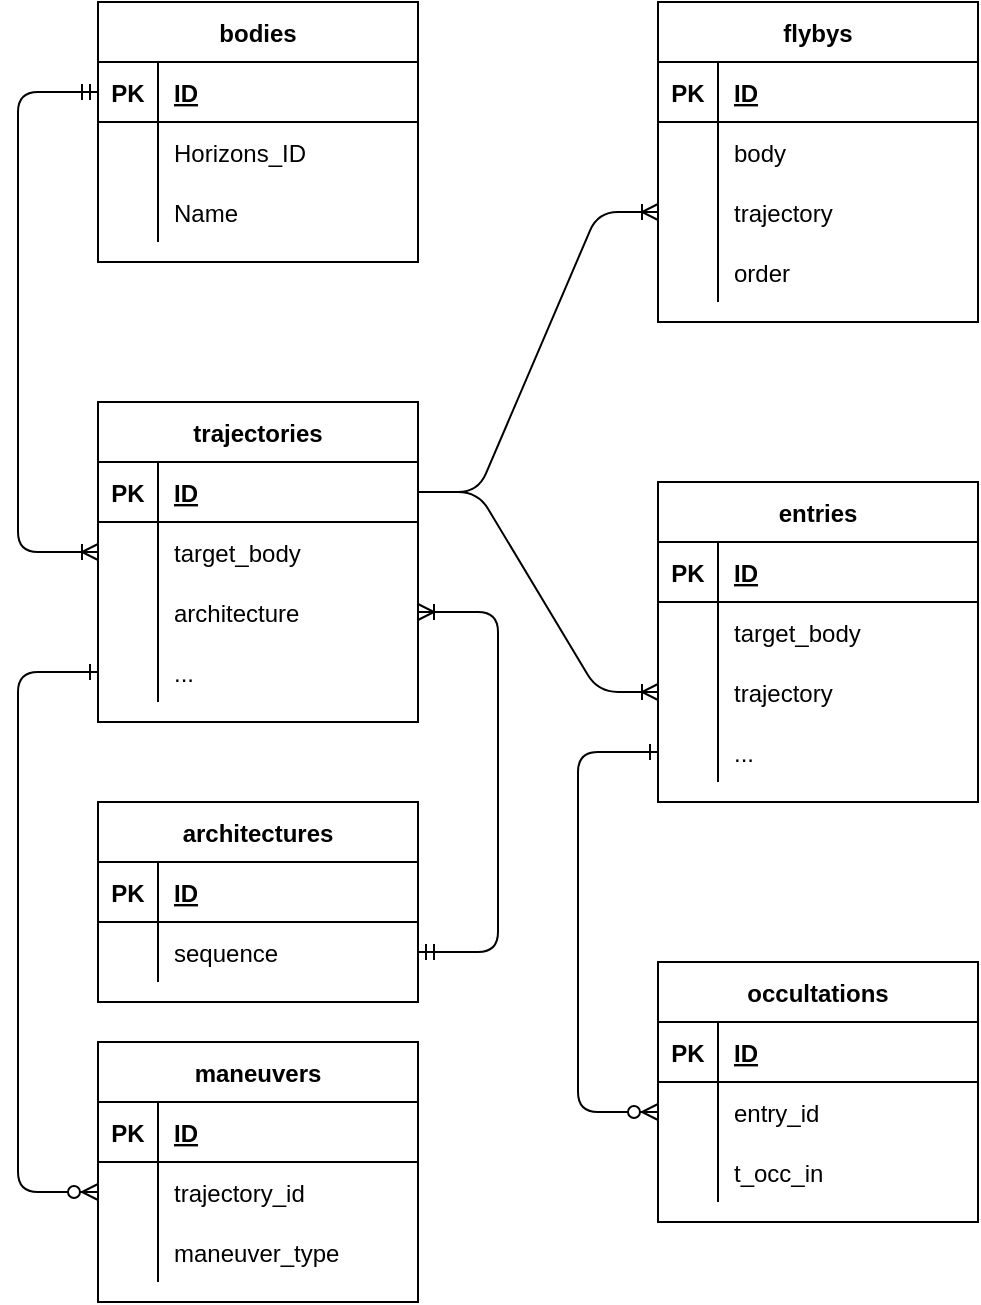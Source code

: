 <mxfile version="13.4.4" type="device"><diagram id="YuvORgmKi5Iik_5La3zb" name="Page-1"><mxGraphModel dx="1106" dy="1020" grid="1" gridSize="10" guides="1" tooltips="1" connect="1" arrows="1" fold="1" page="1" pageScale="1" pageWidth="1100" pageHeight="850" math="0" shadow="0"><root><mxCell id="0"/><mxCell id="1" parent="0"/><mxCell id="1QWpHU3hOaTGSy0GnQoz-41" value="" style="edgeStyle=entityRelationEdgeStyle;fontSize=12;html=1;endArrow=ERoneToMany;exitX=1;exitY=0.5;exitDx=0;exitDy=0;entryX=0;entryY=0.5;entryDx=0;entryDy=0;" parent="1" source="1QWpHU3hOaTGSy0GnQoz-15" target="1QWpHU3hOaTGSy0GnQoz-8" edge="1"><mxGeometry width="100" height="100" relative="1" as="geometry"><mxPoint x="540" y="570" as="sourcePoint"/><mxPoint x="640" y="470" as="targetPoint"/></mxGeometry></mxCell><mxCell id="1QWpHU3hOaTGSy0GnQoz-42" value="bodies" style="shape=table;startSize=30;container=1;collapsible=1;childLayout=tableLayout;fixedRows=1;rowLines=0;fontStyle=1;align=center;resizeLast=1;" parent="1" vertex="1"><mxGeometry x="160" y="40" width="160" height="130" as="geometry"/></mxCell><mxCell id="1QWpHU3hOaTGSy0GnQoz-43" value="" style="shape=partialRectangle;collapsible=0;dropTarget=0;pointerEvents=0;fillColor=none;top=0;left=0;bottom=1;right=0;points=[[0,0.5],[1,0.5]];portConstraint=eastwest;" parent="1QWpHU3hOaTGSy0GnQoz-42" vertex="1"><mxGeometry y="30" width="160" height="30" as="geometry"/></mxCell><mxCell id="1QWpHU3hOaTGSy0GnQoz-44" value="PK" style="shape=partialRectangle;connectable=0;fillColor=none;top=0;left=0;bottom=0;right=0;fontStyle=1;overflow=hidden;" parent="1QWpHU3hOaTGSy0GnQoz-43" vertex="1"><mxGeometry width="30" height="30" as="geometry"/></mxCell><mxCell id="1QWpHU3hOaTGSy0GnQoz-45" value="ID" style="shape=partialRectangle;connectable=0;fillColor=none;top=0;left=0;bottom=0;right=0;align=left;spacingLeft=6;fontStyle=5;overflow=hidden;" parent="1QWpHU3hOaTGSy0GnQoz-43" vertex="1"><mxGeometry x="30" width="130" height="30" as="geometry"/></mxCell><mxCell id="1QWpHU3hOaTGSy0GnQoz-46" value="" style="shape=partialRectangle;collapsible=0;dropTarget=0;pointerEvents=0;fillColor=none;top=0;left=0;bottom=0;right=0;points=[[0,0.5],[1,0.5]];portConstraint=eastwest;" parent="1QWpHU3hOaTGSy0GnQoz-42" vertex="1"><mxGeometry y="60" width="160" height="30" as="geometry"/></mxCell><mxCell id="1QWpHU3hOaTGSy0GnQoz-47" value="" style="shape=partialRectangle;connectable=0;fillColor=none;top=0;left=0;bottom=0;right=0;editable=1;overflow=hidden;" parent="1QWpHU3hOaTGSy0GnQoz-46" vertex="1"><mxGeometry width="30" height="30" as="geometry"/></mxCell><mxCell id="1QWpHU3hOaTGSy0GnQoz-48" value="Horizons_ID" style="shape=partialRectangle;connectable=0;fillColor=none;top=0;left=0;bottom=0;right=0;align=left;spacingLeft=6;overflow=hidden;" parent="1QWpHU3hOaTGSy0GnQoz-46" vertex="1"><mxGeometry x="30" width="130" height="30" as="geometry"/></mxCell><mxCell id="1QWpHU3hOaTGSy0GnQoz-49" value="" style="shape=partialRectangle;collapsible=0;dropTarget=0;pointerEvents=0;fillColor=none;top=0;left=0;bottom=0;right=0;points=[[0,0.5],[1,0.5]];portConstraint=eastwest;" parent="1QWpHU3hOaTGSy0GnQoz-42" vertex="1"><mxGeometry y="90" width="160" height="30" as="geometry"/></mxCell><mxCell id="1QWpHU3hOaTGSy0GnQoz-50" value="" style="shape=partialRectangle;connectable=0;fillColor=none;top=0;left=0;bottom=0;right=0;editable=1;overflow=hidden;" parent="1QWpHU3hOaTGSy0GnQoz-49" vertex="1"><mxGeometry width="30" height="30" as="geometry"/></mxCell><mxCell id="1QWpHU3hOaTGSy0GnQoz-51" value="Name" style="shape=partialRectangle;connectable=0;fillColor=none;top=0;left=0;bottom=0;right=0;align=left;spacingLeft=6;overflow=hidden;" parent="1QWpHU3hOaTGSy0GnQoz-49" vertex="1"><mxGeometry x="30" width="130" height="30" as="geometry"/></mxCell><mxCell id="1QWpHU3hOaTGSy0GnQoz-71" value="" style="edgeStyle=entityRelationEdgeStyle;fontSize=12;html=1;endArrow=ERoneToMany;entryX=0;entryY=0.5;entryDx=0;entryDy=0;exitX=1;exitY=0.5;exitDx=0;exitDy=0;" parent="1" source="1QWpHU3hOaTGSy0GnQoz-15" target="1QWpHU3hOaTGSy0GnQoz-64" edge="1"><mxGeometry width="100" height="100" relative="1" as="geometry"><mxPoint x="510" y="330" as="sourcePoint"/><mxPoint x="610" y="230" as="targetPoint"/></mxGeometry></mxCell><mxCell id="1QWpHU3hOaTGSy0GnQoz-72" value="" style="edgeStyle=orthogonalEdgeStyle;fontSize=12;html=1;endArrow=ERoneToMany;startArrow=ERmandOne;exitX=1;exitY=0.5;exitDx=0;exitDy=0;entryX=1;entryY=0.5;entryDx=0;entryDy=0;" parent="1" source="1QWpHU3hOaTGSy0GnQoz-31" target="1QWpHU3hOaTGSy0GnQoz-21" edge="1"><mxGeometry width="100" height="100" relative="1" as="geometry"><mxPoint x="460" y="330" as="sourcePoint"/><mxPoint x="560" y="230" as="targetPoint"/><Array as="points"><mxPoint x="360" y="515"/><mxPoint x="360" y="345"/></Array></mxGeometry></mxCell><mxCell id="1QWpHU3hOaTGSy0GnQoz-73" value="" style="edgeStyle=orthogonalEdgeStyle;fontSize=12;html=1;endArrow=ERoneToMany;startArrow=ERmandOne;exitX=0;exitY=0.5;exitDx=0;exitDy=0;entryX=0;entryY=0.5;entryDx=0;entryDy=0;" parent="1" source="1QWpHU3hOaTGSy0GnQoz-43" target="1QWpHU3hOaTGSy0GnQoz-18" edge="1"><mxGeometry width="100" height="100" relative="1" as="geometry"><mxPoint x="60" y="160" as="sourcePoint"/><mxPoint x="60" y="330" as="targetPoint"/><Array as="points"><mxPoint x="120" y="85"/><mxPoint x="120" y="315"/></Array></mxGeometry></mxCell><mxCell id="1QWpHU3hOaTGSy0GnQoz-57" value="flybys" style="shape=table;startSize=30;container=1;collapsible=1;childLayout=tableLayout;fixedRows=1;rowLines=0;fontStyle=1;align=center;resizeLast=1;" parent="1" vertex="1"><mxGeometry x="440" y="40" width="160" height="160" as="geometry"/></mxCell><mxCell id="1QWpHU3hOaTGSy0GnQoz-58" value="" style="shape=partialRectangle;collapsible=0;dropTarget=0;pointerEvents=0;fillColor=none;top=0;left=0;bottom=1;right=0;points=[[0,0.5],[1,0.5]];portConstraint=eastwest;" parent="1QWpHU3hOaTGSy0GnQoz-57" vertex="1"><mxGeometry y="30" width="160" height="30" as="geometry"/></mxCell><mxCell id="1QWpHU3hOaTGSy0GnQoz-59" value="PK" style="shape=partialRectangle;connectable=0;fillColor=none;top=0;left=0;bottom=0;right=0;fontStyle=1;overflow=hidden;" parent="1QWpHU3hOaTGSy0GnQoz-58" vertex="1"><mxGeometry width="30" height="30" as="geometry"/></mxCell><mxCell id="1QWpHU3hOaTGSy0GnQoz-60" value="ID" style="shape=partialRectangle;connectable=0;fillColor=none;top=0;left=0;bottom=0;right=0;align=left;spacingLeft=6;fontStyle=5;overflow=hidden;" parent="1QWpHU3hOaTGSy0GnQoz-58" vertex="1"><mxGeometry x="30" width="130" height="30" as="geometry"/></mxCell><mxCell id="1QWpHU3hOaTGSy0GnQoz-61" value="" style="shape=partialRectangle;collapsible=0;dropTarget=0;pointerEvents=0;fillColor=none;top=0;left=0;bottom=0;right=0;points=[[0,0.5],[1,0.5]];portConstraint=eastwest;" parent="1QWpHU3hOaTGSy0GnQoz-57" vertex="1"><mxGeometry y="60" width="160" height="30" as="geometry"/></mxCell><mxCell id="1QWpHU3hOaTGSy0GnQoz-62" value="" style="shape=partialRectangle;connectable=0;fillColor=none;top=0;left=0;bottom=0;right=0;editable=1;overflow=hidden;" parent="1QWpHU3hOaTGSy0GnQoz-61" vertex="1"><mxGeometry width="30" height="30" as="geometry"/></mxCell><mxCell id="1QWpHU3hOaTGSy0GnQoz-63" value="body" style="shape=partialRectangle;connectable=0;fillColor=none;top=0;left=0;bottom=0;right=0;align=left;spacingLeft=6;overflow=hidden;" parent="1QWpHU3hOaTGSy0GnQoz-61" vertex="1"><mxGeometry x="30" width="130" height="30" as="geometry"/></mxCell><mxCell id="1QWpHU3hOaTGSy0GnQoz-64" value="" style="shape=partialRectangle;collapsible=0;dropTarget=0;pointerEvents=0;fillColor=none;top=0;left=0;bottom=0;right=0;points=[[0,0.5],[1,0.5]];portConstraint=eastwest;" parent="1QWpHU3hOaTGSy0GnQoz-57" vertex="1"><mxGeometry y="90" width="160" height="30" as="geometry"/></mxCell><mxCell id="1QWpHU3hOaTGSy0GnQoz-65" value="" style="shape=partialRectangle;connectable=0;fillColor=none;top=0;left=0;bottom=0;right=0;editable=1;overflow=hidden;" parent="1QWpHU3hOaTGSy0GnQoz-64" vertex="1"><mxGeometry width="30" height="30" as="geometry"/></mxCell><mxCell id="1QWpHU3hOaTGSy0GnQoz-66" value="trajectory" style="shape=partialRectangle;connectable=0;fillColor=none;top=0;left=0;bottom=0;right=0;align=left;spacingLeft=6;overflow=hidden;" parent="1QWpHU3hOaTGSy0GnQoz-64" vertex="1"><mxGeometry x="30" width="130" height="30" as="geometry"/></mxCell><mxCell id="1QWpHU3hOaTGSy0GnQoz-67" value="" style="shape=partialRectangle;collapsible=0;dropTarget=0;pointerEvents=0;fillColor=none;top=0;left=0;bottom=0;right=0;points=[[0,0.5],[1,0.5]];portConstraint=eastwest;" parent="1QWpHU3hOaTGSy0GnQoz-57" vertex="1"><mxGeometry y="120" width="160" height="30" as="geometry"/></mxCell><mxCell id="1QWpHU3hOaTGSy0GnQoz-68" value="" style="shape=partialRectangle;connectable=0;fillColor=none;top=0;left=0;bottom=0;right=0;editable=1;overflow=hidden;" parent="1QWpHU3hOaTGSy0GnQoz-67" vertex="1"><mxGeometry width="30" height="30" as="geometry"/></mxCell><mxCell id="1QWpHU3hOaTGSy0GnQoz-69" value="order" style="shape=partialRectangle;connectable=0;fillColor=none;top=0;left=0;bottom=0;right=0;align=left;spacingLeft=6;overflow=hidden;" parent="1QWpHU3hOaTGSy0GnQoz-67" vertex="1"><mxGeometry x="30" width="130" height="30" as="geometry"/></mxCell><mxCell id="1QWpHU3hOaTGSy0GnQoz-1" value="entries" style="shape=table;startSize=30;container=1;collapsible=1;childLayout=tableLayout;fixedRows=1;rowLines=0;fontStyle=1;align=center;resizeLast=1;" parent="1" vertex="1"><mxGeometry x="440" y="280" width="160" height="160" as="geometry"/></mxCell><mxCell id="1QWpHU3hOaTGSy0GnQoz-2" value="" style="shape=partialRectangle;collapsible=0;dropTarget=0;pointerEvents=0;fillColor=none;top=0;left=0;bottom=1;right=0;points=[[0,0.5],[1,0.5]];portConstraint=eastwest;" parent="1QWpHU3hOaTGSy0GnQoz-1" vertex="1"><mxGeometry y="30" width="160" height="30" as="geometry"/></mxCell><mxCell id="1QWpHU3hOaTGSy0GnQoz-3" value="PK" style="shape=partialRectangle;connectable=0;fillColor=none;top=0;left=0;bottom=0;right=0;fontStyle=1;overflow=hidden;" parent="1QWpHU3hOaTGSy0GnQoz-2" vertex="1"><mxGeometry width="30" height="30" as="geometry"/></mxCell><mxCell id="1QWpHU3hOaTGSy0GnQoz-4" value="ID" style="shape=partialRectangle;connectable=0;fillColor=none;top=0;left=0;bottom=0;right=0;align=left;spacingLeft=6;fontStyle=5;overflow=hidden;" parent="1QWpHU3hOaTGSy0GnQoz-2" vertex="1"><mxGeometry x="30" width="130" height="30" as="geometry"/></mxCell><mxCell id="1QWpHU3hOaTGSy0GnQoz-5" value="" style="shape=partialRectangle;collapsible=0;dropTarget=0;pointerEvents=0;fillColor=none;top=0;left=0;bottom=0;right=0;points=[[0,0.5],[1,0.5]];portConstraint=eastwest;" parent="1QWpHU3hOaTGSy0GnQoz-1" vertex="1"><mxGeometry y="60" width="160" height="30" as="geometry"/></mxCell><mxCell id="1QWpHU3hOaTGSy0GnQoz-6" value="" style="shape=partialRectangle;connectable=0;fillColor=none;top=0;left=0;bottom=0;right=0;editable=1;overflow=hidden;" parent="1QWpHU3hOaTGSy0GnQoz-5" vertex="1"><mxGeometry width="30" height="30" as="geometry"/></mxCell><mxCell id="1QWpHU3hOaTGSy0GnQoz-7" value="target_body" style="shape=partialRectangle;connectable=0;fillColor=none;top=0;left=0;bottom=0;right=0;align=left;spacingLeft=6;overflow=hidden;" parent="1QWpHU3hOaTGSy0GnQoz-5" vertex="1"><mxGeometry x="30" width="130" height="30" as="geometry"/></mxCell><mxCell id="1QWpHU3hOaTGSy0GnQoz-8" value="" style="shape=partialRectangle;collapsible=0;dropTarget=0;pointerEvents=0;fillColor=none;top=0;left=0;bottom=0;right=0;points=[[0,0.5],[1,0.5]];portConstraint=eastwest;" parent="1QWpHU3hOaTGSy0GnQoz-1" vertex="1"><mxGeometry y="90" width="160" height="30" as="geometry"/></mxCell><mxCell id="1QWpHU3hOaTGSy0GnQoz-9" value="" style="shape=partialRectangle;connectable=0;fillColor=none;top=0;left=0;bottom=0;right=0;editable=1;overflow=hidden;" parent="1QWpHU3hOaTGSy0GnQoz-8" vertex="1"><mxGeometry width="30" height="30" as="geometry"/></mxCell><mxCell id="1QWpHU3hOaTGSy0GnQoz-10" value="trajectory" style="shape=partialRectangle;connectable=0;fillColor=none;top=0;left=0;bottom=0;right=0;align=left;spacingLeft=6;overflow=hidden;" parent="1QWpHU3hOaTGSy0GnQoz-8" vertex="1"><mxGeometry x="30" width="130" height="30" as="geometry"/></mxCell><mxCell id="1QWpHU3hOaTGSy0GnQoz-11" value="" style="shape=partialRectangle;collapsible=0;dropTarget=0;pointerEvents=0;fillColor=none;top=0;left=0;bottom=0;right=0;points=[[0,0.5],[1,0.5]];portConstraint=eastwest;" parent="1QWpHU3hOaTGSy0GnQoz-1" vertex="1"><mxGeometry y="120" width="160" height="30" as="geometry"/></mxCell><mxCell id="1QWpHU3hOaTGSy0GnQoz-12" value="" style="shape=partialRectangle;connectable=0;fillColor=none;top=0;left=0;bottom=0;right=0;editable=1;overflow=hidden;" parent="1QWpHU3hOaTGSy0GnQoz-11" vertex="1"><mxGeometry width="30" height="30" as="geometry"/></mxCell><mxCell id="1QWpHU3hOaTGSy0GnQoz-13" value="..." style="shape=partialRectangle;connectable=0;fillColor=none;top=0;left=0;bottom=0;right=0;align=left;spacingLeft=6;overflow=hidden;" parent="1QWpHU3hOaTGSy0GnQoz-11" vertex="1"><mxGeometry x="30" width="130" height="30" as="geometry"/></mxCell><mxCell id="1QWpHU3hOaTGSy0GnQoz-14" value="trajectories" style="shape=table;startSize=30;container=1;collapsible=1;childLayout=tableLayout;fixedRows=1;rowLines=0;fontStyle=1;align=center;resizeLast=1;" parent="1" vertex="1"><mxGeometry x="160" y="240" width="160" height="160" as="geometry"/></mxCell><mxCell id="1QWpHU3hOaTGSy0GnQoz-15" value="" style="shape=partialRectangle;collapsible=0;dropTarget=0;pointerEvents=0;fillColor=none;top=0;left=0;bottom=1;right=0;points=[[0,0.5],[1,0.5]];portConstraint=eastwest;" parent="1QWpHU3hOaTGSy0GnQoz-14" vertex="1"><mxGeometry y="30" width="160" height="30" as="geometry"/></mxCell><mxCell id="1QWpHU3hOaTGSy0GnQoz-16" value="PK" style="shape=partialRectangle;connectable=0;fillColor=none;top=0;left=0;bottom=0;right=0;fontStyle=1;overflow=hidden;" parent="1QWpHU3hOaTGSy0GnQoz-15" vertex="1"><mxGeometry width="30" height="30" as="geometry"/></mxCell><mxCell id="1QWpHU3hOaTGSy0GnQoz-17" value="ID" style="shape=partialRectangle;connectable=0;fillColor=none;top=0;left=0;bottom=0;right=0;align=left;spacingLeft=6;fontStyle=5;overflow=hidden;" parent="1QWpHU3hOaTGSy0GnQoz-15" vertex="1"><mxGeometry x="30" width="130" height="30" as="geometry"/></mxCell><mxCell id="1QWpHU3hOaTGSy0GnQoz-18" value="" style="shape=partialRectangle;collapsible=0;dropTarget=0;pointerEvents=0;fillColor=none;top=0;left=0;bottom=0;right=0;points=[[0,0.5],[1,0.5]];portConstraint=eastwest;" parent="1QWpHU3hOaTGSy0GnQoz-14" vertex="1"><mxGeometry y="60" width="160" height="30" as="geometry"/></mxCell><mxCell id="1QWpHU3hOaTGSy0GnQoz-19" value="" style="shape=partialRectangle;connectable=0;fillColor=none;top=0;left=0;bottom=0;right=0;editable=1;overflow=hidden;" parent="1QWpHU3hOaTGSy0GnQoz-18" vertex="1"><mxGeometry width="30" height="30" as="geometry"/></mxCell><mxCell id="1QWpHU3hOaTGSy0GnQoz-20" value="target_body" style="shape=partialRectangle;connectable=0;fillColor=none;top=0;left=0;bottom=0;right=0;align=left;spacingLeft=6;overflow=hidden;" parent="1QWpHU3hOaTGSy0GnQoz-18" vertex="1"><mxGeometry x="30" width="130" height="30" as="geometry"/></mxCell><mxCell id="1QWpHU3hOaTGSy0GnQoz-21" value="" style="shape=partialRectangle;collapsible=0;dropTarget=0;pointerEvents=0;fillColor=none;top=0;left=0;bottom=0;right=0;points=[[0,0.5],[1,0.5]];portConstraint=eastwest;" parent="1QWpHU3hOaTGSy0GnQoz-14" vertex="1"><mxGeometry y="90" width="160" height="30" as="geometry"/></mxCell><mxCell id="1QWpHU3hOaTGSy0GnQoz-22" value="" style="shape=partialRectangle;connectable=0;fillColor=none;top=0;left=0;bottom=0;right=0;editable=1;overflow=hidden;" parent="1QWpHU3hOaTGSy0GnQoz-21" vertex="1"><mxGeometry width="30" height="30" as="geometry"/></mxCell><mxCell id="1QWpHU3hOaTGSy0GnQoz-23" value="architecture" style="shape=partialRectangle;connectable=0;fillColor=none;top=0;left=0;bottom=0;right=0;align=left;spacingLeft=6;overflow=hidden;" parent="1QWpHU3hOaTGSy0GnQoz-21" vertex="1"><mxGeometry x="30" width="130" height="30" as="geometry"/></mxCell><mxCell id="1QWpHU3hOaTGSy0GnQoz-24" value="" style="shape=partialRectangle;collapsible=0;dropTarget=0;pointerEvents=0;fillColor=none;top=0;left=0;bottom=0;right=0;points=[[0,0.5],[1,0.5]];portConstraint=eastwest;" parent="1QWpHU3hOaTGSy0GnQoz-14" vertex="1"><mxGeometry y="120" width="160" height="30" as="geometry"/></mxCell><mxCell id="1QWpHU3hOaTGSy0GnQoz-25" value="" style="shape=partialRectangle;connectable=0;fillColor=none;top=0;left=0;bottom=0;right=0;editable=1;overflow=hidden;" parent="1QWpHU3hOaTGSy0GnQoz-24" vertex="1"><mxGeometry width="30" height="30" as="geometry"/></mxCell><mxCell id="1QWpHU3hOaTGSy0GnQoz-26" value="..." style="shape=partialRectangle;connectable=0;fillColor=none;top=0;left=0;bottom=0;right=0;align=left;spacingLeft=6;overflow=hidden;" parent="1QWpHU3hOaTGSy0GnQoz-24" vertex="1"><mxGeometry x="30" width="130" height="30" as="geometry"/></mxCell><mxCell id="1QWpHU3hOaTGSy0GnQoz-27" value="architectures" style="shape=table;startSize=30;container=1;collapsible=1;childLayout=tableLayout;fixedRows=1;rowLines=0;fontStyle=1;align=center;resizeLast=1;" parent="1" vertex="1"><mxGeometry x="160" y="440" width="160" height="100" as="geometry"/></mxCell><mxCell id="1QWpHU3hOaTGSy0GnQoz-28" value="" style="shape=partialRectangle;collapsible=0;dropTarget=0;pointerEvents=0;fillColor=none;top=0;left=0;bottom=1;right=0;points=[[0,0.5],[1,0.5]];portConstraint=eastwest;" parent="1QWpHU3hOaTGSy0GnQoz-27" vertex="1"><mxGeometry y="30" width="160" height="30" as="geometry"/></mxCell><mxCell id="1QWpHU3hOaTGSy0GnQoz-29" value="PK" style="shape=partialRectangle;connectable=0;fillColor=none;top=0;left=0;bottom=0;right=0;fontStyle=1;overflow=hidden;" parent="1QWpHU3hOaTGSy0GnQoz-28" vertex="1"><mxGeometry width="30" height="30" as="geometry"/></mxCell><mxCell id="1QWpHU3hOaTGSy0GnQoz-30" value="ID" style="shape=partialRectangle;connectable=0;fillColor=none;top=0;left=0;bottom=0;right=0;align=left;spacingLeft=6;fontStyle=5;overflow=hidden;" parent="1QWpHU3hOaTGSy0GnQoz-28" vertex="1"><mxGeometry x="30" width="130" height="30" as="geometry"/></mxCell><mxCell id="1QWpHU3hOaTGSy0GnQoz-31" value="" style="shape=partialRectangle;collapsible=0;dropTarget=0;pointerEvents=0;fillColor=none;top=0;left=0;bottom=0;right=0;points=[[0,0.5],[1,0.5]];portConstraint=eastwest;" parent="1QWpHU3hOaTGSy0GnQoz-27" vertex="1"><mxGeometry y="60" width="160" height="30" as="geometry"/></mxCell><mxCell id="1QWpHU3hOaTGSy0GnQoz-32" value="" style="shape=partialRectangle;connectable=0;fillColor=none;top=0;left=0;bottom=0;right=0;editable=1;overflow=hidden;" parent="1QWpHU3hOaTGSy0GnQoz-31" vertex="1"><mxGeometry width="30" height="30" as="geometry"/></mxCell><mxCell id="1QWpHU3hOaTGSy0GnQoz-33" value="sequence" style="shape=partialRectangle;connectable=0;fillColor=none;top=0;left=0;bottom=0;right=0;align=left;spacingLeft=6;overflow=hidden;" parent="1QWpHU3hOaTGSy0GnQoz-31" vertex="1"><mxGeometry x="30" width="130" height="30" as="geometry"/></mxCell><mxCell id="o-nT5kkkl6c55pGKOlsr-1" value="maneuvers" style="shape=table;startSize=30;container=1;collapsible=1;childLayout=tableLayout;fixedRows=1;rowLines=0;fontStyle=1;align=center;resizeLast=1;" vertex="1" parent="1"><mxGeometry x="160" y="560" width="160" height="130" as="geometry"/></mxCell><mxCell id="o-nT5kkkl6c55pGKOlsr-2" value="" style="shape=partialRectangle;collapsible=0;dropTarget=0;pointerEvents=0;fillColor=none;top=0;left=0;bottom=1;right=0;points=[[0,0.5],[1,0.5]];portConstraint=eastwest;" vertex="1" parent="o-nT5kkkl6c55pGKOlsr-1"><mxGeometry y="30" width="160" height="30" as="geometry"/></mxCell><mxCell id="o-nT5kkkl6c55pGKOlsr-3" value="PK" style="shape=partialRectangle;connectable=0;fillColor=none;top=0;left=0;bottom=0;right=0;fontStyle=1;overflow=hidden;" vertex="1" parent="o-nT5kkkl6c55pGKOlsr-2"><mxGeometry width="30" height="30" as="geometry"/></mxCell><mxCell id="o-nT5kkkl6c55pGKOlsr-4" value="ID" style="shape=partialRectangle;connectable=0;fillColor=none;top=0;left=0;bottom=0;right=0;align=left;spacingLeft=6;fontStyle=5;overflow=hidden;" vertex="1" parent="o-nT5kkkl6c55pGKOlsr-2"><mxGeometry x="30" width="130" height="30" as="geometry"/></mxCell><mxCell id="o-nT5kkkl6c55pGKOlsr-5" value="" style="shape=partialRectangle;collapsible=0;dropTarget=0;pointerEvents=0;fillColor=none;top=0;left=0;bottom=0;right=0;points=[[0,0.5],[1,0.5]];portConstraint=eastwest;" vertex="1" parent="o-nT5kkkl6c55pGKOlsr-1"><mxGeometry y="60" width="160" height="30" as="geometry"/></mxCell><mxCell id="o-nT5kkkl6c55pGKOlsr-6" value="" style="shape=partialRectangle;connectable=0;fillColor=none;top=0;left=0;bottom=0;right=0;editable=1;overflow=hidden;" vertex="1" parent="o-nT5kkkl6c55pGKOlsr-5"><mxGeometry width="30" height="30" as="geometry"/></mxCell><mxCell id="o-nT5kkkl6c55pGKOlsr-7" value="trajectory_id" style="shape=partialRectangle;connectable=0;fillColor=none;top=0;left=0;bottom=0;right=0;align=left;spacingLeft=6;overflow=hidden;" vertex="1" parent="o-nT5kkkl6c55pGKOlsr-5"><mxGeometry x="30" width="130" height="30" as="geometry"/></mxCell><mxCell id="o-nT5kkkl6c55pGKOlsr-8" value="" style="shape=partialRectangle;collapsible=0;dropTarget=0;pointerEvents=0;fillColor=none;top=0;left=0;bottom=0;right=0;points=[[0,0.5],[1,0.5]];portConstraint=eastwest;" vertex="1" parent="o-nT5kkkl6c55pGKOlsr-1"><mxGeometry y="90" width="160" height="30" as="geometry"/></mxCell><mxCell id="o-nT5kkkl6c55pGKOlsr-9" value="" style="shape=partialRectangle;connectable=0;fillColor=none;top=0;left=0;bottom=0;right=0;editable=1;overflow=hidden;" vertex="1" parent="o-nT5kkkl6c55pGKOlsr-8"><mxGeometry width="30" height="30" as="geometry"/></mxCell><mxCell id="o-nT5kkkl6c55pGKOlsr-10" value="maneuver_type" style="shape=partialRectangle;connectable=0;fillColor=none;top=0;left=0;bottom=0;right=0;align=left;spacingLeft=6;overflow=hidden;" vertex="1" parent="o-nT5kkkl6c55pGKOlsr-8"><mxGeometry x="30" width="130" height="30" as="geometry"/></mxCell><mxCell id="o-nT5kkkl6c55pGKOlsr-11" value="occultations" style="shape=table;startSize=30;container=1;collapsible=1;childLayout=tableLayout;fixedRows=1;rowLines=0;fontStyle=1;align=center;resizeLast=1;" vertex="1" parent="1"><mxGeometry x="440" y="520" width="160" height="130" as="geometry"/></mxCell><mxCell id="o-nT5kkkl6c55pGKOlsr-12" value="" style="shape=partialRectangle;collapsible=0;dropTarget=0;pointerEvents=0;fillColor=none;top=0;left=0;bottom=1;right=0;points=[[0,0.5],[1,0.5]];portConstraint=eastwest;" vertex="1" parent="o-nT5kkkl6c55pGKOlsr-11"><mxGeometry y="30" width="160" height="30" as="geometry"/></mxCell><mxCell id="o-nT5kkkl6c55pGKOlsr-13" value="PK" style="shape=partialRectangle;connectable=0;fillColor=none;top=0;left=0;bottom=0;right=0;fontStyle=1;overflow=hidden;" vertex="1" parent="o-nT5kkkl6c55pGKOlsr-12"><mxGeometry width="30" height="30" as="geometry"/></mxCell><mxCell id="o-nT5kkkl6c55pGKOlsr-14" value="ID" style="shape=partialRectangle;connectable=0;fillColor=none;top=0;left=0;bottom=0;right=0;align=left;spacingLeft=6;fontStyle=5;overflow=hidden;" vertex="1" parent="o-nT5kkkl6c55pGKOlsr-12"><mxGeometry x="30" width="130" height="30" as="geometry"/></mxCell><mxCell id="o-nT5kkkl6c55pGKOlsr-15" value="" style="shape=partialRectangle;collapsible=0;dropTarget=0;pointerEvents=0;fillColor=none;top=0;left=0;bottom=0;right=0;points=[[0,0.5],[1,0.5]];portConstraint=eastwest;" vertex="1" parent="o-nT5kkkl6c55pGKOlsr-11"><mxGeometry y="60" width="160" height="30" as="geometry"/></mxCell><mxCell id="o-nT5kkkl6c55pGKOlsr-16" value="" style="shape=partialRectangle;connectable=0;fillColor=none;top=0;left=0;bottom=0;right=0;editable=1;overflow=hidden;" vertex="1" parent="o-nT5kkkl6c55pGKOlsr-15"><mxGeometry width="30" height="30" as="geometry"/></mxCell><mxCell id="o-nT5kkkl6c55pGKOlsr-17" value="entry_id" style="shape=partialRectangle;connectable=0;fillColor=none;top=0;left=0;bottom=0;right=0;align=left;spacingLeft=6;overflow=hidden;" vertex="1" parent="o-nT5kkkl6c55pGKOlsr-15"><mxGeometry x="30" width="130" height="30" as="geometry"/></mxCell><mxCell id="o-nT5kkkl6c55pGKOlsr-18" value="" style="shape=partialRectangle;collapsible=0;dropTarget=0;pointerEvents=0;fillColor=none;top=0;left=0;bottom=0;right=0;points=[[0,0.5],[1,0.5]];portConstraint=eastwest;" vertex="1" parent="o-nT5kkkl6c55pGKOlsr-11"><mxGeometry y="90" width="160" height="30" as="geometry"/></mxCell><mxCell id="o-nT5kkkl6c55pGKOlsr-19" value="" style="shape=partialRectangle;connectable=0;fillColor=none;top=0;left=0;bottom=0;right=0;editable=1;overflow=hidden;" vertex="1" parent="o-nT5kkkl6c55pGKOlsr-18"><mxGeometry width="30" height="30" as="geometry"/></mxCell><mxCell id="o-nT5kkkl6c55pGKOlsr-20" value="t_occ_in" style="shape=partialRectangle;connectable=0;fillColor=none;top=0;left=0;bottom=0;right=0;align=left;spacingLeft=6;overflow=hidden;" vertex="1" parent="o-nT5kkkl6c55pGKOlsr-18"><mxGeometry x="30" width="130" height="30" as="geometry"/></mxCell><mxCell id="o-nT5kkkl6c55pGKOlsr-23" value="" style="edgeStyle=orthogonalEdgeStyle;fontSize=12;html=1;endArrow=ERzeroToMany;startArrow=ERone;exitX=0;exitY=0.5;exitDx=0;exitDy=0;entryX=0;entryY=0.5;entryDx=0;entryDy=0;startFill=0;endFill=1;" edge="1" parent="1" source="1QWpHU3hOaTGSy0GnQoz-24" target="o-nT5kkkl6c55pGKOlsr-5"><mxGeometry width="100" height="100" relative="1" as="geometry"><mxPoint x="60" y="350" as="sourcePoint"/><mxPoint x="320" y="515" as="targetPoint"/><Array as="points"><mxPoint x="120" y="375"/><mxPoint x="120" y="635"/></Array></mxGeometry></mxCell><mxCell id="o-nT5kkkl6c55pGKOlsr-24" value="" style="edgeStyle=orthogonalEdgeStyle;fontSize=12;html=1;endArrow=ERzeroToMany;startArrow=ERone;exitX=0;exitY=0.5;exitDx=0;exitDy=0;entryX=0;entryY=0.5;entryDx=0;entryDy=0;startFill=0;endFill=1;" edge="1" parent="1" source="1QWpHU3hOaTGSy0GnQoz-11" target="o-nT5kkkl6c55pGKOlsr-15"><mxGeometry width="100" height="100" relative="1" as="geometry"><mxPoint x="160" y="375" as="sourcePoint"/><mxPoint x="160" y="635" as="targetPoint"/><Array as="points"><mxPoint x="400" y="415"/><mxPoint x="400" y="595"/></Array></mxGeometry></mxCell></root></mxGraphModel></diagram></mxfile>